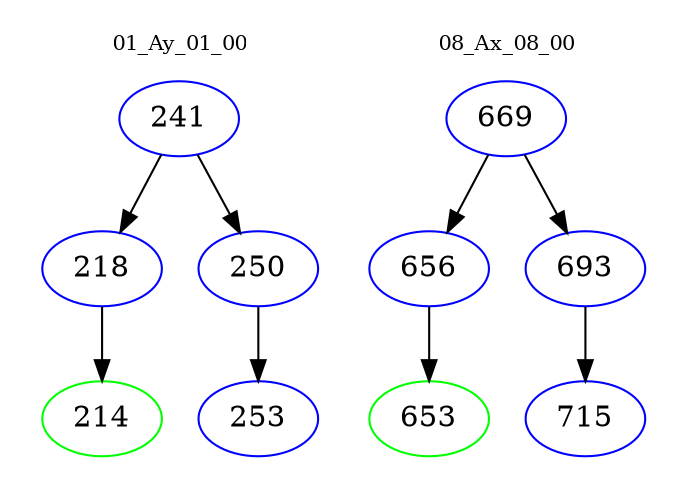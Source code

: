 digraph{
subgraph cluster_0 {
color = white
label = "01_Ay_01_00";
fontsize=10;
T0_241 [label="241", color="blue"]
T0_241 -> T0_218 [color="black"]
T0_218 [label="218", color="blue"]
T0_218 -> T0_214 [color="black"]
T0_214 [label="214", color="green"]
T0_241 -> T0_250 [color="black"]
T0_250 [label="250", color="blue"]
T0_250 -> T0_253 [color="black"]
T0_253 [label="253", color="blue"]
}
subgraph cluster_1 {
color = white
label = "08_Ax_08_00";
fontsize=10;
T1_669 [label="669", color="blue"]
T1_669 -> T1_656 [color="black"]
T1_656 [label="656", color="blue"]
T1_656 -> T1_653 [color="black"]
T1_653 [label="653", color="green"]
T1_669 -> T1_693 [color="black"]
T1_693 [label="693", color="blue"]
T1_693 -> T1_715 [color="black"]
T1_715 [label="715", color="blue"]
}
}
